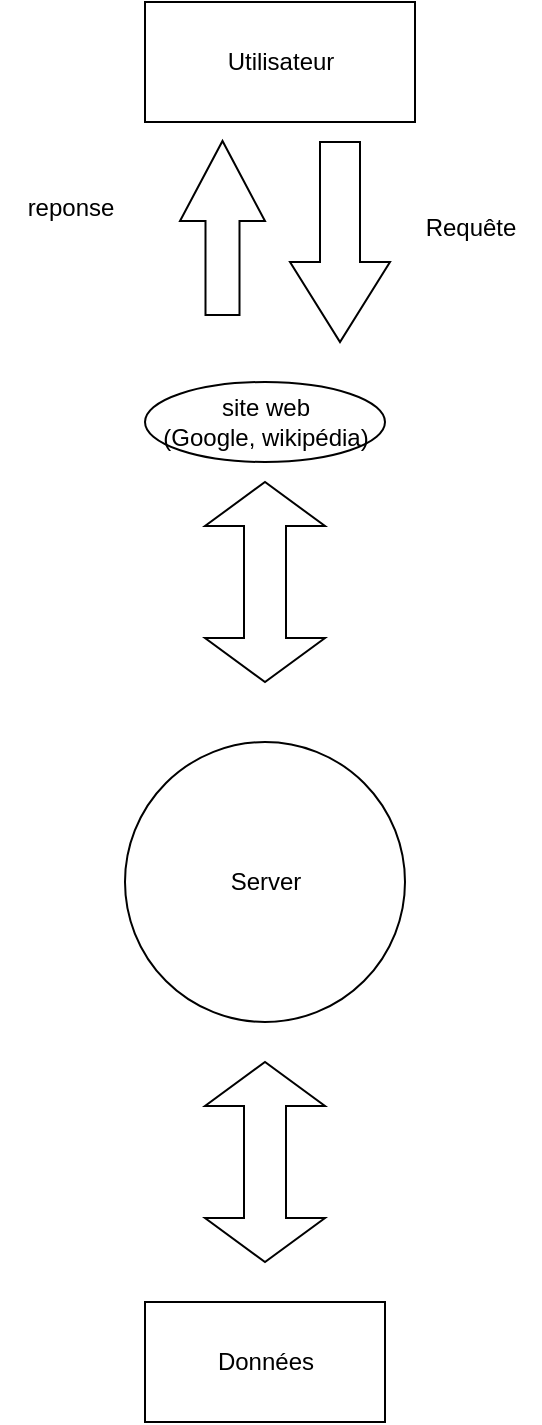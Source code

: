 <mxfile version="23.1.1" type="github">
  <diagram name="Page-1" id="6uiQd7s_8sLxV9U2Lh7x">
    <mxGraphModel dx="1050" dy="574" grid="1" gridSize="10" guides="1" tooltips="1" connect="1" arrows="1" fold="1" page="1" pageScale="1" pageWidth="827" pageHeight="1169" math="0" shadow="0">
      <root>
        <mxCell id="0" />
        <mxCell id="1" parent="0" />
        <mxCell id="Jk3jtlVUL2LVK_aQSkfO-1" value="Server" style="ellipse;whiteSpace=wrap;html=1;aspect=fixed;" vertex="1" parent="1">
          <mxGeometry x="357.5" y="430" width="140" height="140" as="geometry" />
        </mxCell>
        <mxCell id="Jk3jtlVUL2LVK_aQSkfO-2" value="Utilisateur" style="rounded=0;whiteSpace=wrap;html=1;" vertex="1" parent="1">
          <mxGeometry x="367.5" y="60" width="135" height="60" as="geometry" />
        </mxCell>
        <mxCell id="Jk3jtlVUL2LVK_aQSkfO-6" value="site web&lt;br&gt;(Google, wikipédia)" style="ellipse;whiteSpace=wrap;html=1;" vertex="1" parent="1">
          <mxGeometry x="367.5" y="250" width="120" height="40" as="geometry" />
        </mxCell>
        <mxCell id="Jk3jtlVUL2LVK_aQSkfO-10" value="" style="html=1;shadow=0;dashed=0;align=center;verticalAlign=middle;shape=mxgraph.arrows2.twoWayArrow;dy=0.65;dx=22;rotation=90;" vertex="1" parent="1">
          <mxGeometry x="377.5" y="320" width="100" height="60" as="geometry" />
        </mxCell>
        <mxCell id="Jk3jtlVUL2LVK_aQSkfO-11" value="" style="html=1;shadow=0;dashed=0;align=center;verticalAlign=middle;shape=mxgraph.arrows2.arrow;dy=0.6;dx=40;direction=south;notch=0;" vertex="1" parent="1">
          <mxGeometry x="440" y="130" width="50" height="100" as="geometry" />
        </mxCell>
        <mxCell id="Jk3jtlVUL2LVK_aQSkfO-12" value="Requête" style="text;html=1;align=center;verticalAlign=middle;resizable=0;points=[];autosize=1;strokeColor=none;fillColor=none;" vertex="1" parent="1">
          <mxGeometry x="495" y="158" width="70" height="30" as="geometry" />
        </mxCell>
        <mxCell id="Jk3jtlVUL2LVK_aQSkfO-13" value="" style="html=1;shadow=0;dashed=0;align=center;verticalAlign=middle;shape=mxgraph.arrows2.arrow;dy=0.6;dx=40;direction=north;notch=0;" vertex="1" parent="1">
          <mxGeometry x="385" y="129.5" width="42.5" height="87" as="geometry" />
        </mxCell>
        <mxCell id="Jk3jtlVUL2LVK_aQSkfO-14" value="reponse" style="text;html=1;align=center;verticalAlign=middle;resizable=0;points=[];autosize=1;strokeColor=none;fillColor=none;" vertex="1" parent="1">
          <mxGeometry x="295" y="148" width="70" height="30" as="geometry" />
        </mxCell>
        <mxCell id="Jk3jtlVUL2LVK_aQSkfO-17" value="" style="html=1;shadow=0;dashed=0;align=center;verticalAlign=middle;shape=mxgraph.arrows2.twoWayArrow;dy=0.65;dx=22;rotation=90;" vertex="1" parent="1">
          <mxGeometry x="377.5" y="610" width="100" height="60" as="geometry" />
        </mxCell>
        <mxCell id="Jk3jtlVUL2LVK_aQSkfO-20" value="" style="rounded=0;whiteSpace=wrap;html=1;" vertex="1" parent="1">
          <mxGeometry x="367.5" y="710" width="120" height="60" as="geometry" />
        </mxCell>
        <mxCell id="Jk3jtlVUL2LVK_aQSkfO-21" value="Données&lt;br&gt;" style="text;html=1;strokeColor=none;fillColor=none;align=center;verticalAlign=middle;whiteSpace=wrap;rounded=0;" vertex="1" parent="1">
          <mxGeometry x="397.5" y="725" width="60" height="30" as="geometry" />
        </mxCell>
      </root>
    </mxGraphModel>
  </diagram>
</mxfile>
